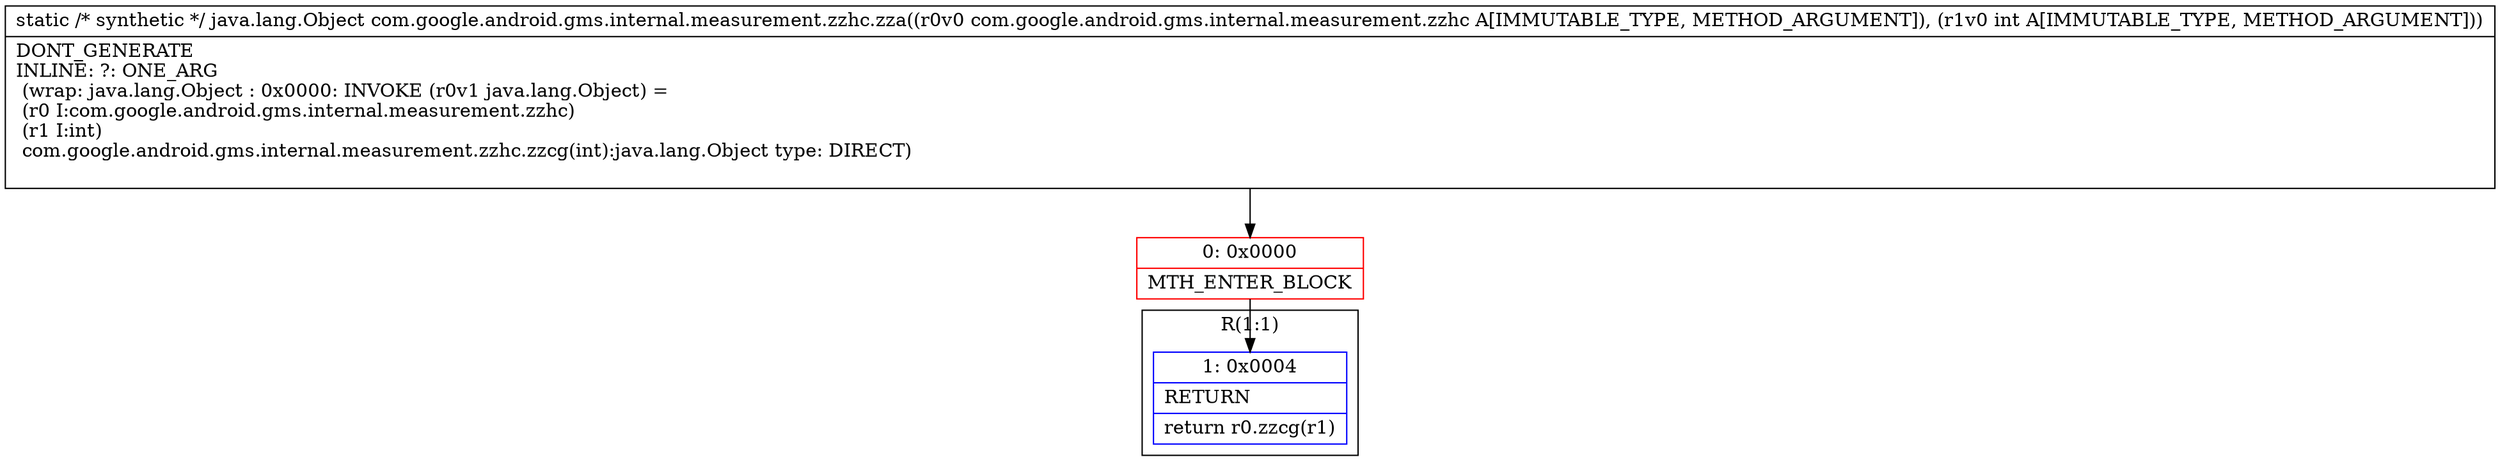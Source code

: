 digraph "CFG forcom.google.android.gms.internal.measurement.zzhc.zza(Lcom\/google\/android\/gms\/internal\/measurement\/zzhc;I)Ljava\/lang\/Object;" {
subgraph cluster_Region_1942211876 {
label = "R(1:1)";
node [shape=record,color=blue];
Node_1 [shape=record,label="{1\:\ 0x0004|RETURN\l|return r0.zzcg(r1)\l}"];
}
Node_0 [shape=record,color=red,label="{0\:\ 0x0000|MTH_ENTER_BLOCK\l}"];
MethodNode[shape=record,label="{static \/* synthetic *\/ java.lang.Object com.google.android.gms.internal.measurement.zzhc.zza((r0v0 com.google.android.gms.internal.measurement.zzhc A[IMMUTABLE_TYPE, METHOD_ARGUMENT]), (r1v0 int A[IMMUTABLE_TYPE, METHOD_ARGUMENT]))  | DONT_GENERATE\lINLINE: ?: ONE_ARG  \l  (wrap: java.lang.Object : 0x0000: INVOKE  (r0v1 java.lang.Object) = \l  (r0 I:com.google.android.gms.internal.measurement.zzhc)\l  (r1 I:int)\l com.google.android.gms.internal.measurement.zzhc.zzcg(int):java.lang.Object type: DIRECT)\l\l}"];
MethodNode -> Node_0;
Node_0 -> Node_1;
}

